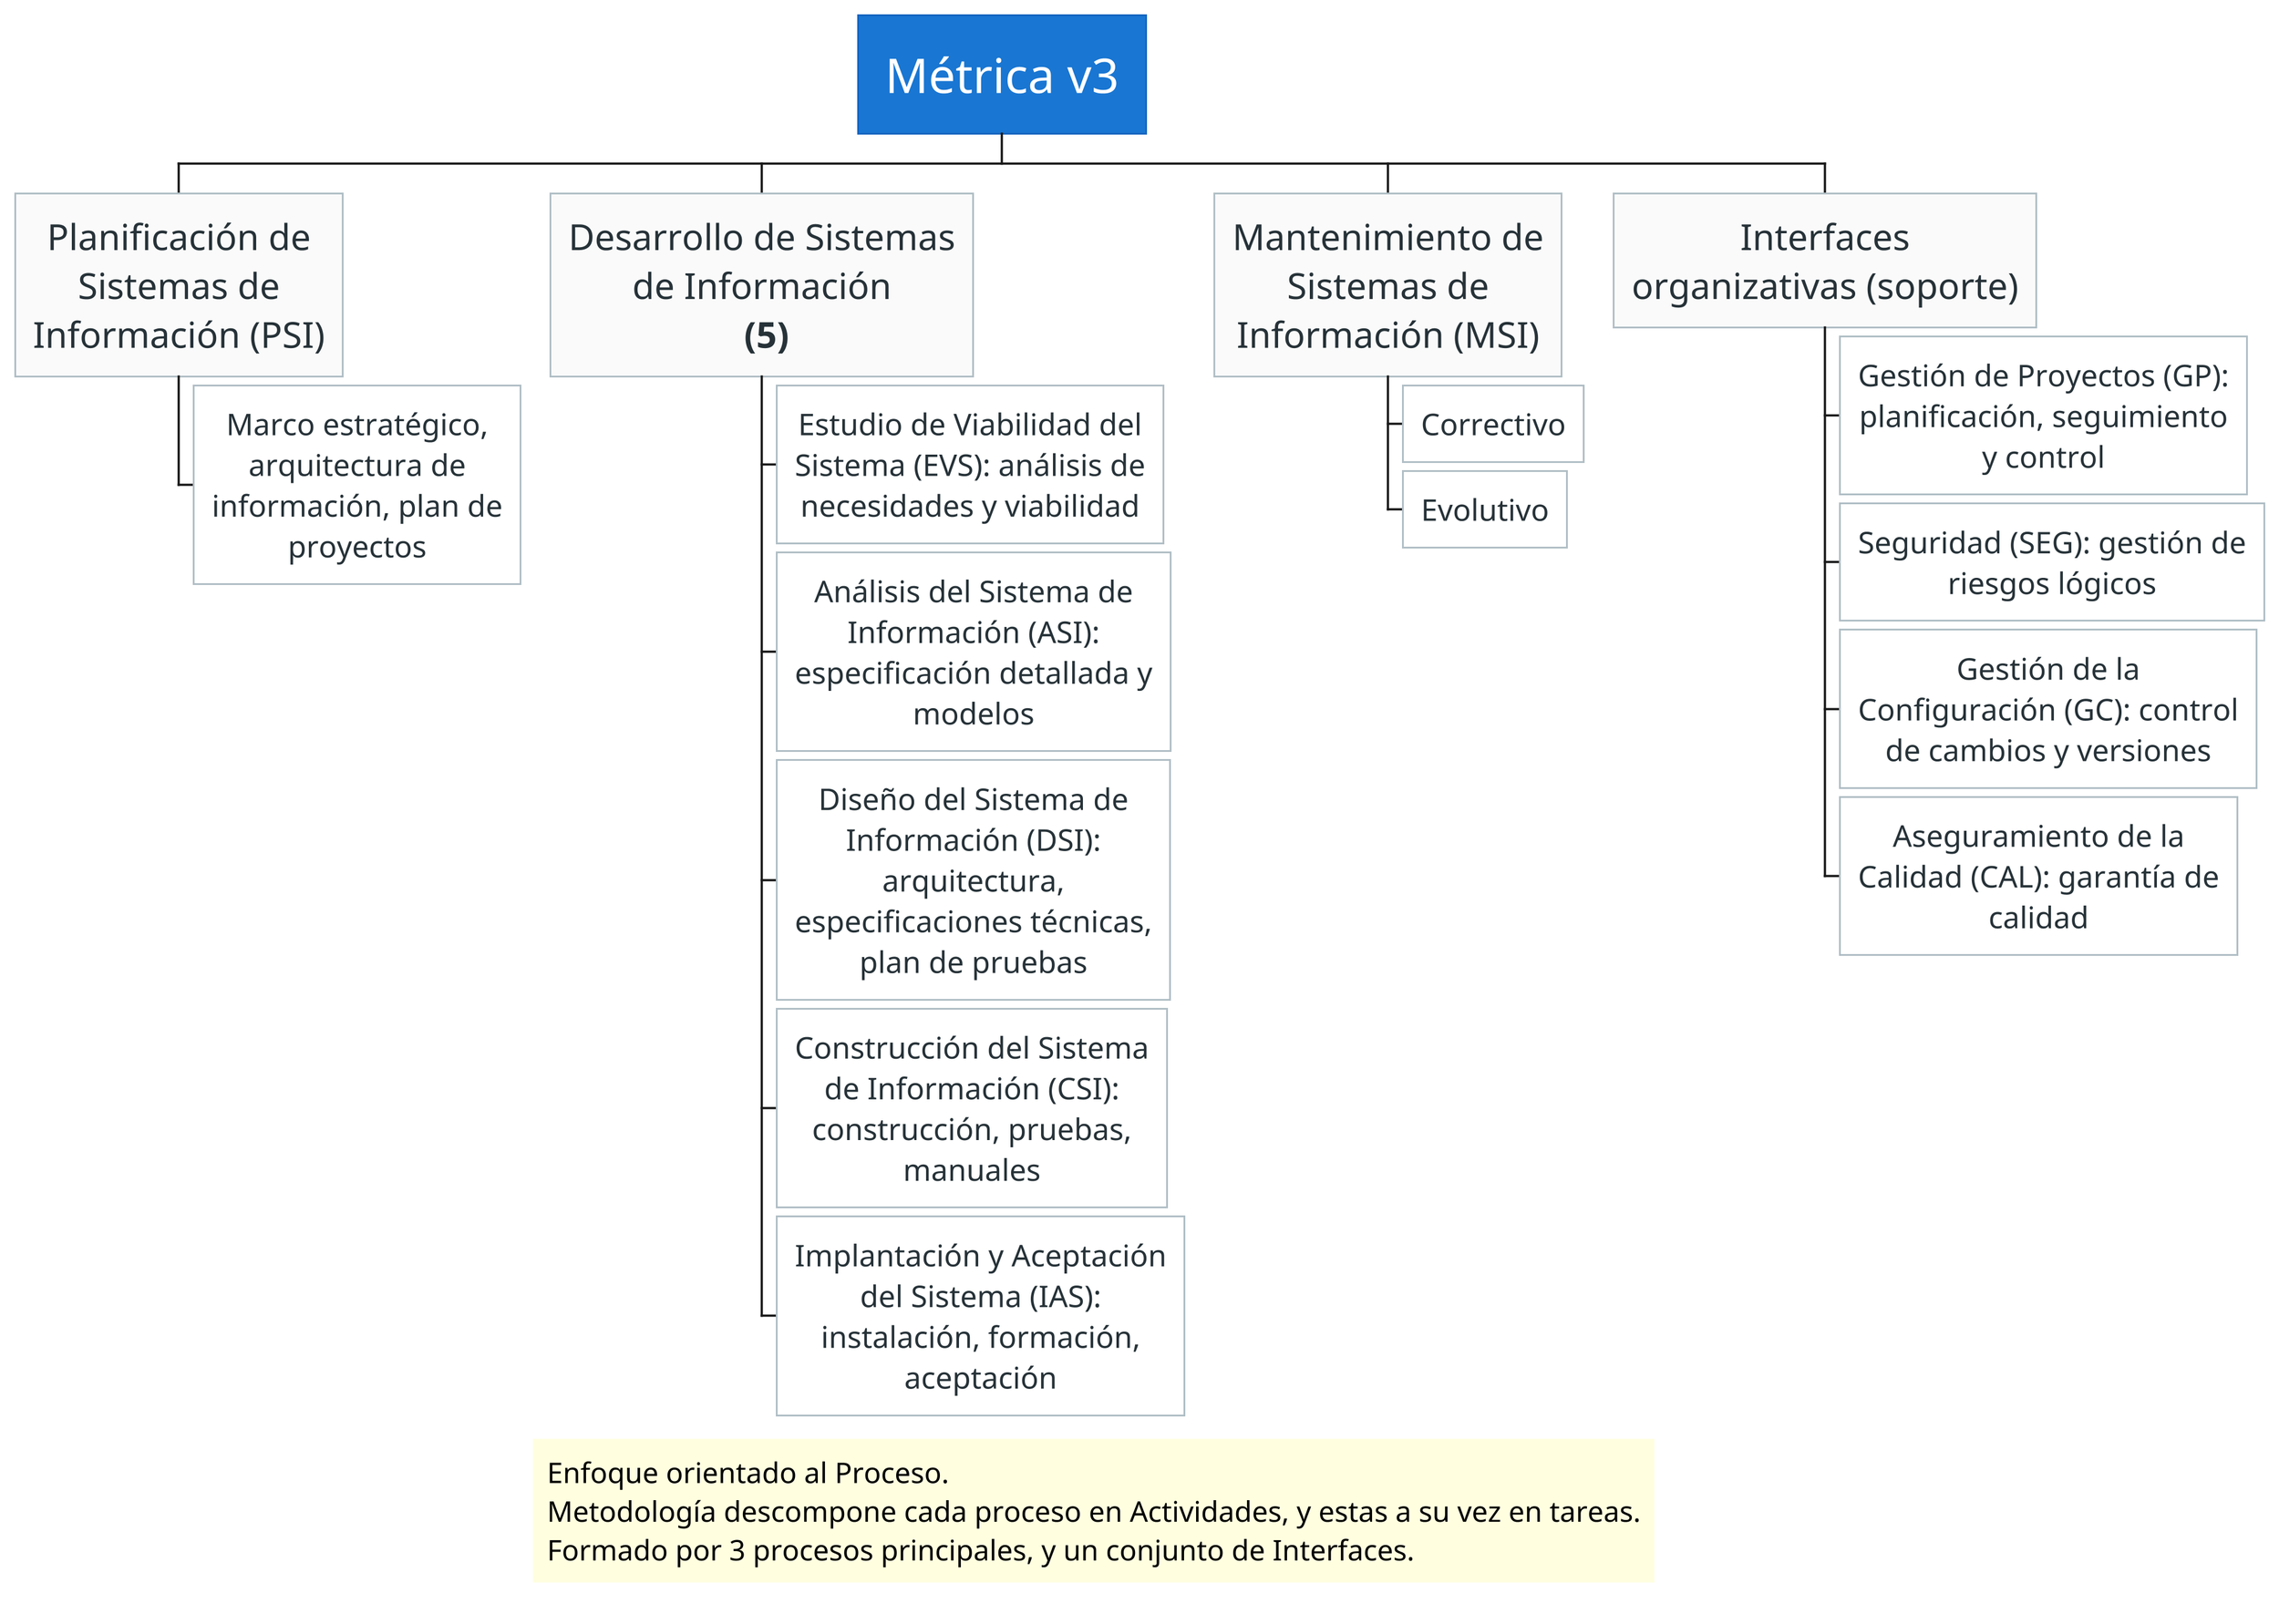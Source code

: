 @startwbs
scale 2.5

<style>
wbsDiagram {
  node {
    FontName "Arial"
    FontSize 24
    FontColor #263238
    BackGroundColor #FAFAFA
    LineColor #B0BEC5
    LineThickness 1.2
    Padding 12
    Margin 6
    MaximumWidth 260
    HorizontalAlignment center
  }
  rootNode {
    FontSize 32
    FontColor #FFFFFF
    BackGroundColor #1976D2
    LineColor #1565C0
    Padding 18
    Margin 10
  }
  depth1 {
    BackGroundColor #BBDEFB
    FontColor #0D47A1
    FontSize 28
    LineColor #1976D2
    HorizontalAlignment center
  }
  depth2 {
    BackGroundColor #E3F2FD
    FontColor #1976D2
    FontSize 22
    LineColor #90CAF9
    HorizontalAlignment center
  }
  leafNode {
    BackGroundColor #FFFFFF
    FontColor #263238
    FontSize 20
    LineColor #B0BEC5
    HorizontalAlignment center
  }
  legend {
		FontSize 19
		BackgroundColor lightyellow
        LineColor white
	}
}
</style>

* Métrica v3
** Planificación de Sistemas de Información (PSI)
*** Marco estratégico, arquitectura de información, plan de proyectos
** Desarrollo de Sistemas de Información \n **(5)**
*** Estudio de Viabilidad del Sistema (EVS): análisis de necesidades y viabilidad
*** Análisis del Sistema de Información (ASI): especificación detallada y modelos
*** Diseño del Sistema de Información (DSI): arquitectura, especificaciones técnicas, plan de pruebas
*** Construcción del Sistema de Información (CSI): construcción, pruebas, manuales
*** Implantación y Aceptación del Sistema (IAS): instalación, formación, aceptación
** Mantenimiento de Sistemas de Información (MSI)
*** Correctivo
*** Evolutivo
** Interfaces organizativas (soporte)
*** Gestión de Proyectos (GP): planificación, seguimiento y control
*** Seguridad (SEG): gestión de riesgos lógicos
*** Gestión de la Configuración (GC): control de cambios y versiones
*** Aseguramiento de la Calidad (CAL): garantía de calidad

legend
Enfoque orientado al Proceso.
Metodología descompone cada proceso en Actividades, y estas a su vez en tareas.
Formado por 3 procesos principales, y un conjunto de Interfaces.
end legend
@endwbs


@startuml
skinparam class {
    BackgroundColor<<proceso>> #aed6f1
    BackgroundColor<<interfaz>> #f9e79f
    BorderColor Black
}

'----------------------
' Procesos principales
'----------------------
class "Métrica v3" as Met

class "Planificación de Sistemas de Información (PSI)" <<proceso>> {
    Marco estratégico, arquitectura de información, plan de proyectos
}
class "Desarrollo de Sistemas de Información" <<proceso>>
class "Mantenimiento de Sistemas de Información (MSI)" <<proceso>> {
    - Correctivo
    - Evolutivo
}

class "Estudio de Viabilidad del Sistema (EVS)" <<proceso>>
class "Análisis del Sistema de Información (ASI)" <<proceso>>
class "Diseño del Sistema de Información (DSI)" <<proceso>>
class "Construcción del Sistema de Información (CSI)" <<proceso>>
class "Implantación y Aceptación del Sistema (IAS)" <<proceso>>

Met -- "Planificación de Sistemas de Información (PSI)"
Met -- "Desarrollo de Sistemas de Información"
Met -- "Mantenimiento de Sistemas de Información (MSI)"

"Desarrollo de Sistemas de Información" -- "Estudio de Viabilidad del Sistema (EVS)"
"Desarrollo de Sistemas de Información" -- "Análisis del Sistema de Información (ASI)"
"Desarrollo de Sistemas de Información" -- "Diseño del Sistema de Información (DSI)"
"Desarrollo de Sistemas de Información" -- "Construcción del Sistema de Información (CSI)"
"Desarrollo de Sistemas de Información" -- "Implantación y Aceptación del Sistema (IAS)"
@enduml

@startuml
skinparam class {
    BackgroundColor<<proceso>> #aed6f1
    BackgroundColor<<interfaz>> #f9e79f
    BorderColor Black
}
'----------------------
' Interfaces organizativas
'----------------------
class "Métrica v3" as Met

class "Gestión de Proyectos (GP)" <<interfaz>> {
    Planificación, seguimiento y control
}
class "Seguridad (SEG)" <<interfaz>> {
    Gestión de riesgos lógicos
}
class "Gestión de la Configuración (GC)" <<interfaz>> {
    Control de cambios y versiones
}
class "Aseguramiento de la Calidad (CAL)" <<interfaz>> {
    Garantía de calidad
}

' Relación transversal (interfaces aplican a todos los procesos)
Met .. "Gestión de Proyectos (GP)"
Met .. "Seguridad (SEG)"
Met .. "Gestión de la Configuración (GC)"
Met .. "Aseguramiento de la Calidad (CAL)"

@enduml

@startuml
skinparam monochrome true
skinparam shadowing false
skinparam dpi 150
skinparam defaultFontName Arial
skinparam defaultFontSize 14

title Vigencia y Regulación de Certificados Electrónicos (Ley 6/2020)

start

:Certificados electrónicos;
note right
- Vigencia máxima: 5 años
- Renovación encadenada solo 1 vez
end note

if (Autoridad de Certificación decide vigencia?) then (Sí)
  :Determina vigencia concreta;
else (No)
  :Se aplica máximo 5 años;
endif

partition DNI_electronico {
  :Certificados DNIe;
  note right
  - Vigencia: 2 años
  - Renovación según organismo emisor
  - Equilibrio seguridad/usabilidad
  end note
}

:Revocación y suspensión;
note right
- Por incumplimiento o riesgos
- Reguladas en Ley 6/2020
end note

stop

@enduml
